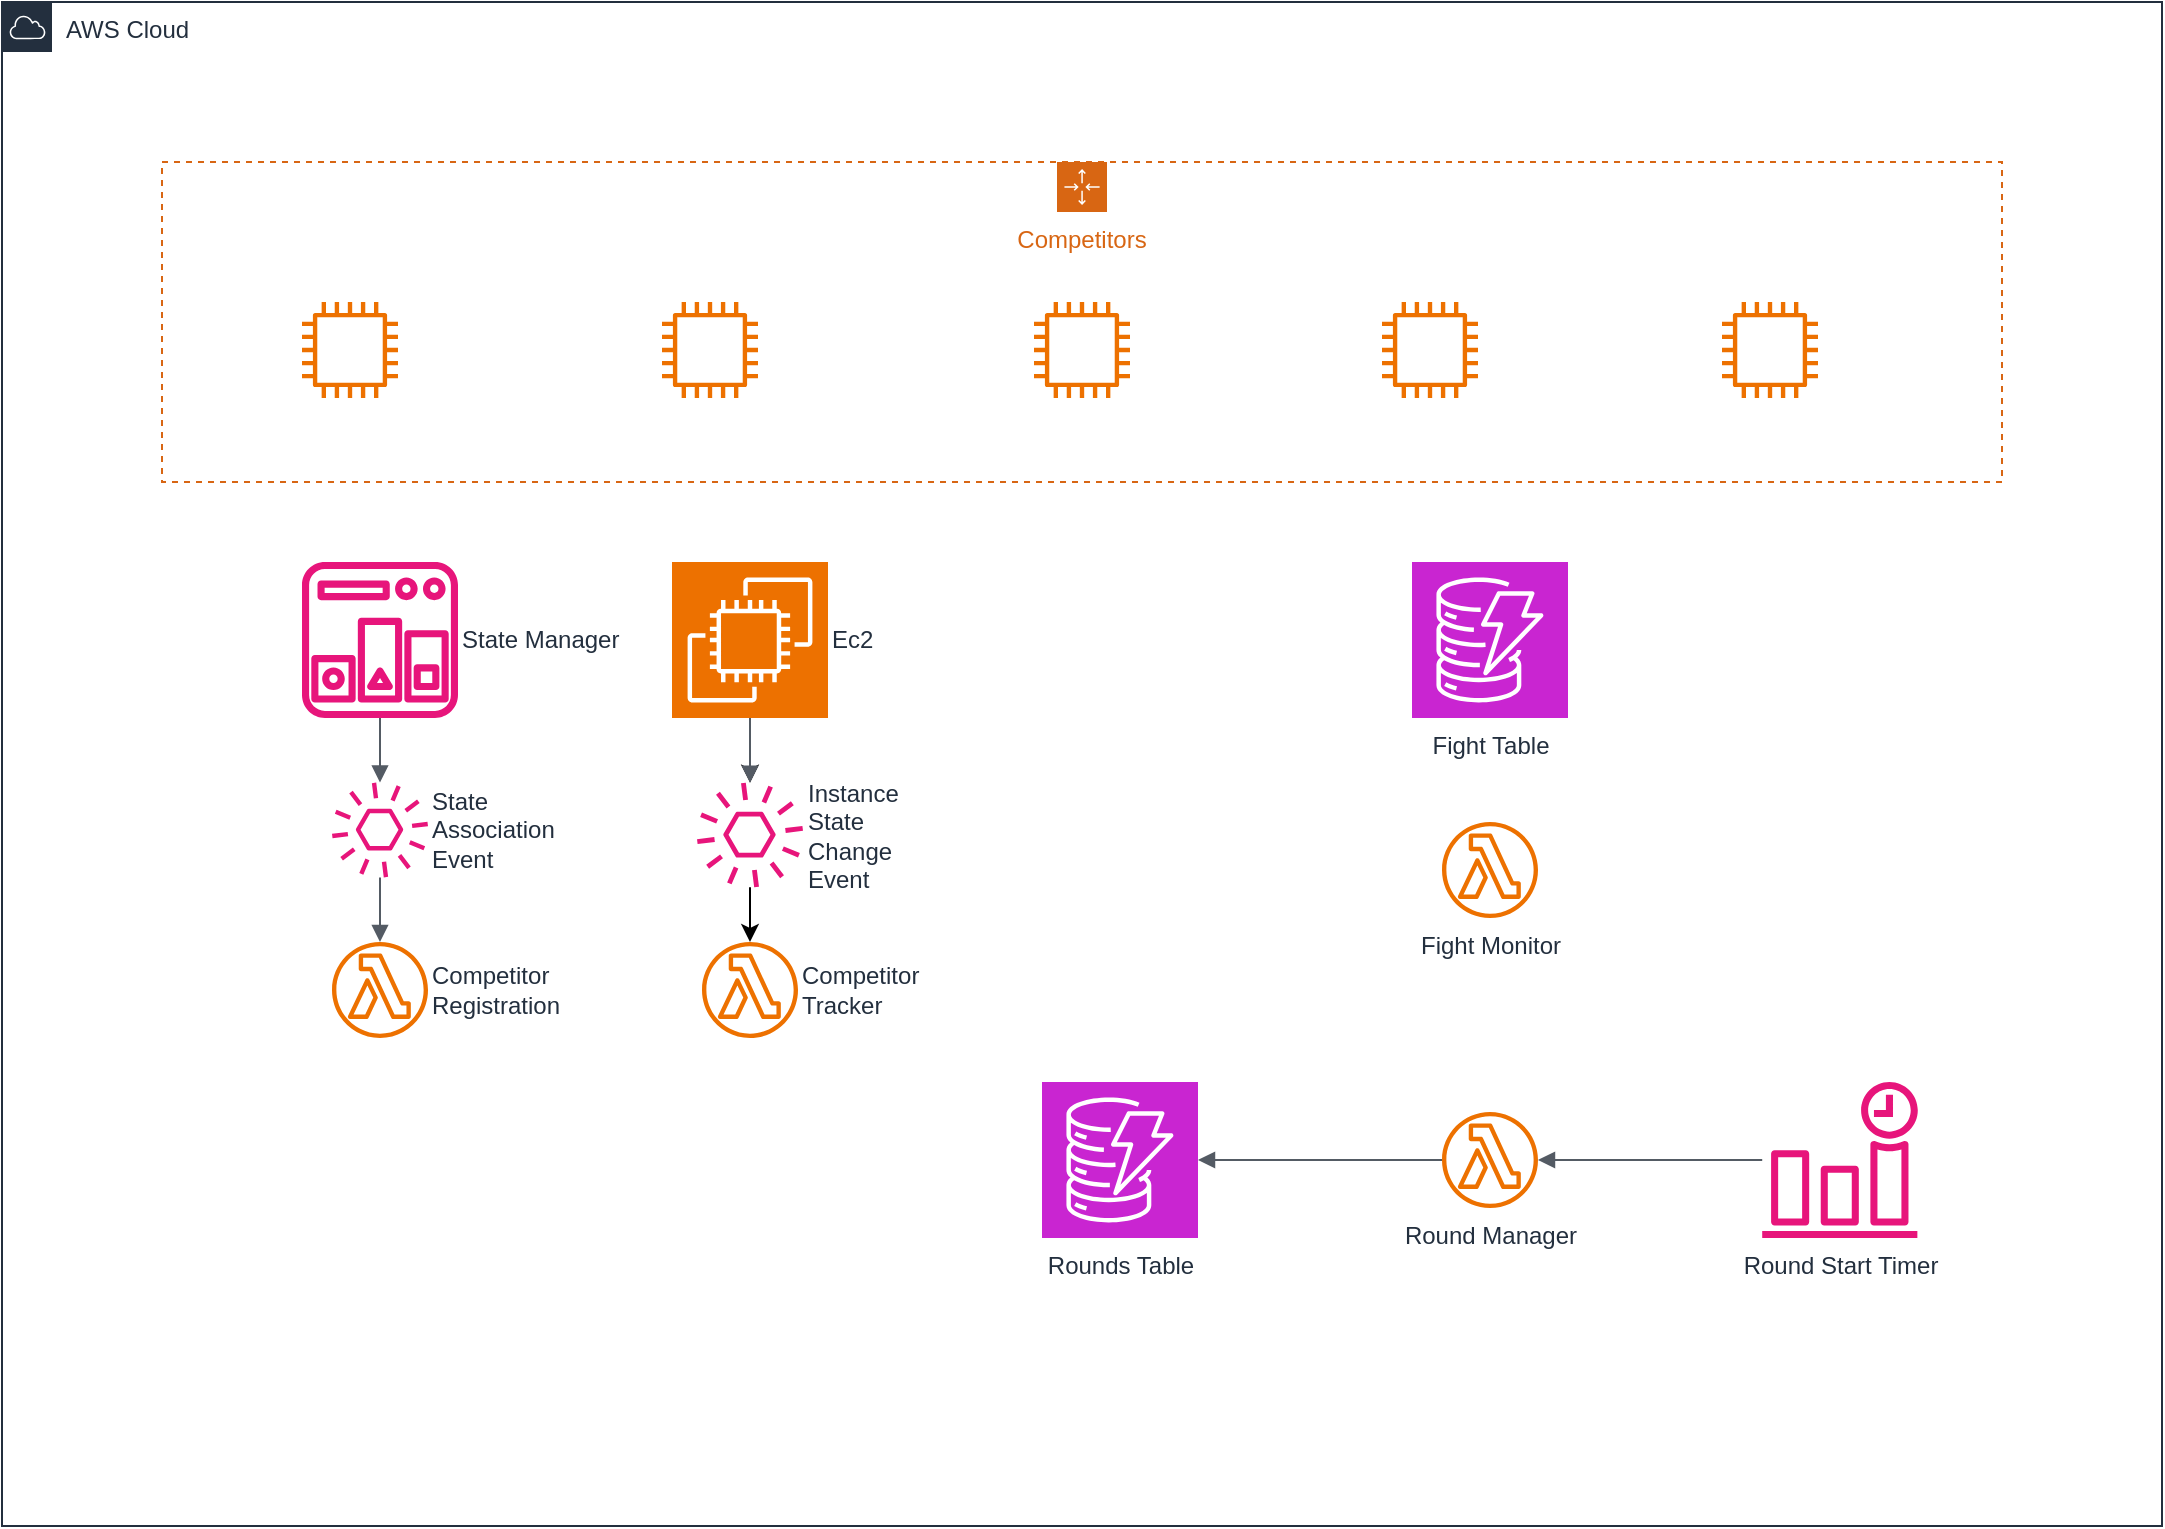 <mxfile version="26.0.10">
  <diagram name="Page-1" id="pfxchOHp-bhJVi5Ow321">
    <mxGraphModel dx="977" dy="568" grid="1" gridSize="10" guides="1" tooltips="1" connect="1" arrows="1" fold="1" page="1" pageScale="1" pageWidth="1169" pageHeight="827" math="0" shadow="0">
      <root>
        <mxCell id="0" />
        <mxCell id="1" parent="0" />
        <mxCell id="iGM-KqZ_t17X9d6v6cXi-1" value="AWS Cloud" style="points=[[0,0],[0.25,0],[0.5,0],[0.75,0],[1,0],[1,0.25],[1,0.5],[1,0.75],[1,1],[0.75,1],[0.5,1],[0.25,1],[0,1],[0,0.75],[0,0.5],[0,0.25]];outlineConnect=0;gradientColor=none;html=1;whiteSpace=wrap;fontSize=12;fontStyle=0;container=1;pointerEvents=0;collapsible=0;recursiveResize=0;shape=mxgraph.aws4.group;grIcon=mxgraph.aws4.group_aws_cloud;strokeColor=#232F3E;fillColor=none;verticalAlign=top;align=left;spacingLeft=30;fontColor=#232F3E;dashed=0;" vertex="1" parent="1">
          <mxGeometry x="40" y="40" width="1080" height="762" as="geometry" />
        </mxCell>
        <mxCell id="iGM-KqZ_t17X9d6v6cXi-2" value="Competitors" style="points=[[0,0],[0.25,0],[0.5,0],[0.75,0],[1,0],[1,0.25],[1,0.5],[1,0.75],[1,1],[0.75,1],[0.5,1],[0.25,1],[0,1],[0,0.75],[0,0.5],[0,0.25]];outlineConnect=0;gradientColor=none;html=1;whiteSpace=wrap;fontSize=12;fontStyle=0;container=1;pointerEvents=0;collapsible=0;recursiveResize=0;shape=mxgraph.aws4.groupCenter;grIcon=mxgraph.aws4.group_auto_scaling_group;grStroke=1;strokeColor=#D86613;fillColor=none;verticalAlign=top;align=center;fontColor=#D86613;dashed=1;spacingTop=25;" vertex="1" parent="iGM-KqZ_t17X9d6v6cXi-1">
          <mxGeometry x="80" y="80" width="920" height="160" as="geometry" />
        </mxCell>
        <mxCell id="iGM-KqZ_t17X9d6v6cXi-3" value="" style="sketch=0;outlineConnect=0;fontColor=#232F3E;gradientColor=none;fillColor=#ED7100;strokeColor=none;dashed=0;verticalLabelPosition=bottom;verticalAlign=top;align=center;html=1;fontSize=12;fontStyle=0;aspect=fixed;pointerEvents=1;shape=mxgraph.aws4.instance2;" vertex="1" parent="iGM-KqZ_t17X9d6v6cXi-2">
          <mxGeometry x="70" y="70" width="48" height="48" as="geometry" />
        </mxCell>
        <mxCell id="iGM-KqZ_t17X9d6v6cXi-4" value="" style="sketch=0;outlineConnect=0;fontColor=#232F3E;gradientColor=none;fillColor=#ED7100;strokeColor=none;dashed=0;verticalLabelPosition=bottom;verticalAlign=top;align=center;html=1;fontSize=12;fontStyle=0;aspect=fixed;pointerEvents=1;shape=mxgraph.aws4.instance2;" vertex="1" parent="iGM-KqZ_t17X9d6v6cXi-2">
          <mxGeometry x="250" y="70" width="48" height="48" as="geometry" />
        </mxCell>
        <mxCell id="iGM-KqZ_t17X9d6v6cXi-5" value="" style="sketch=0;outlineConnect=0;fontColor=#232F3E;gradientColor=none;fillColor=#ED7100;strokeColor=none;dashed=0;verticalLabelPosition=bottom;verticalAlign=top;align=center;html=1;fontSize=12;fontStyle=0;aspect=fixed;pointerEvents=1;shape=mxgraph.aws4.instance2;" vertex="1" parent="iGM-KqZ_t17X9d6v6cXi-2">
          <mxGeometry x="436" y="70" width="48" height="48" as="geometry" />
        </mxCell>
        <mxCell id="iGM-KqZ_t17X9d6v6cXi-6" value="" style="sketch=0;outlineConnect=0;fontColor=#232F3E;gradientColor=none;fillColor=#ED7100;strokeColor=none;dashed=0;verticalLabelPosition=bottom;verticalAlign=top;align=center;html=1;fontSize=12;fontStyle=0;aspect=fixed;pointerEvents=1;shape=mxgraph.aws4.instance2;" vertex="1" parent="iGM-KqZ_t17X9d6v6cXi-2">
          <mxGeometry x="610" y="70" width="48" height="48" as="geometry" />
        </mxCell>
        <mxCell id="iGM-KqZ_t17X9d6v6cXi-7" value="" style="sketch=0;outlineConnect=0;fontColor=#232F3E;gradientColor=none;fillColor=#ED7100;strokeColor=none;dashed=0;verticalLabelPosition=bottom;verticalAlign=top;align=center;html=1;fontSize=12;fontStyle=0;aspect=fixed;pointerEvents=1;shape=mxgraph.aws4.instance2;" vertex="1" parent="iGM-KqZ_t17X9d6v6cXi-2">
          <mxGeometry x="780" y="70" width="48" height="48" as="geometry" />
        </mxCell>
        <mxCell id="iGM-KqZ_t17X9d6v6cXi-8" value="State Manager" style="sketch=0;outlineConnect=0;fontColor=#232F3E;gradientColor=none;fillColor=#E7157B;strokeColor=none;dashed=0;verticalLabelPosition=middle;verticalAlign=middle;align=left;html=1;fontSize=12;fontStyle=0;aspect=fixed;pointerEvents=1;shape=mxgraph.aws4.state_manager;labelPosition=right;" vertex="1" parent="iGM-KqZ_t17X9d6v6cXi-1">
          <mxGeometry x="150" y="280" width="78" height="78" as="geometry" />
        </mxCell>
        <mxCell id="iGM-KqZ_t17X9d6v6cXi-9" value="Round Start Timer" style="sketch=0;outlineConnect=0;fontColor=#232F3E;gradientColor=none;fillColor=#E7157B;strokeColor=none;dashed=0;verticalLabelPosition=bottom;verticalAlign=top;align=center;html=1;fontSize=12;fontStyle=0;aspect=fixed;pointerEvents=1;shape=mxgraph.aws4.event_time_based;" vertex="1" parent="iGM-KqZ_t17X9d6v6cXi-1">
          <mxGeometry x="880" y="540" width="78" height="78" as="geometry" />
        </mxCell>
        <mxCell id="iGM-KqZ_t17X9d6v6cXi-10" value="State Association Event" style="sketch=0;outlineConnect=0;fontColor=#232F3E;gradientColor=none;fillColor=#E7157B;strokeColor=none;dashed=0;verticalLabelPosition=middle;verticalAlign=middle;align=left;html=1;fontSize=12;fontStyle=0;aspect=fixed;pointerEvents=1;shape=mxgraph.aws4.event;labelPosition=right;whiteSpace=wrap;" vertex="1" parent="iGM-KqZ_t17X9d6v6cXi-1">
          <mxGeometry x="165" y="390" width="48" height="48" as="geometry" />
        </mxCell>
        <mxCell id="iGM-KqZ_t17X9d6v6cXi-12" value="Competitor Registration" style="sketch=0;outlineConnect=0;fontColor=#232F3E;gradientColor=none;fillColor=#ED7100;strokeColor=none;dashed=0;verticalLabelPosition=middle;verticalAlign=middle;align=left;html=1;fontSize=12;fontStyle=0;aspect=fixed;pointerEvents=1;shape=mxgraph.aws4.lambda_function;labelPosition=right;whiteSpace=wrap;" vertex="1" parent="iGM-KqZ_t17X9d6v6cXi-1">
          <mxGeometry x="165" y="470" width="48" height="48" as="geometry" />
        </mxCell>
        <mxCell id="iGM-KqZ_t17X9d6v6cXi-13" value="Rounds Table" style="sketch=0;points=[[0,0,0],[0.25,0,0],[0.5,0,0],[0.75,0,0],[1,0,0],[0,1,0],[0.25,1,0],[0.5,1,0],[0.75,1,0],[1,1,0],[0,0.25,0],[0,0.5,0],[0,0.75,0],[1,0.25,0],[1,0.5,0],[1,0.75,0]];outlineConnect=0;fontColor=#232F3E;fillColor=#C925D1;strokeColor=#ffffff;dashed=0;verticalLabelPosition=bottom;verticalAlign=top;align=center;html=1;fontSize=12;fontStyle=0;aspect=fixed;shape=mxgraph.aws4.resourceIcon;resIcon=mxgraph.aws4.dynamodb;" vertex="1" parent="iGM-KqZ_t17X9d6v6cXi-1">
          <mxGeometry x="520" y="540" width="78" height="78" as="geometry" />
        </mxCell>
        <mxCell id="iGM-KqZ_t17X9d6v6cXi-14" value="Round Manager" style="sketch=0;outlineConnect=0;fontColor=#232F3E;gradientColor=none;fillColor=#ED7100;strokeColor=none;dashed=0;verticalLabelPosition=bottom;verticalAlign=top;align=center;html=1;fontSize=12;fontStyle=0;aspect=fixed;pointerEvents=1;shape=mxgraph.aws4.lambda_function;" vertex="1" parent="iGM-KqZ_t17X9d6v6cXi-1">
          <mxGeometry x="720" y="555" width="48" height="48" as="geometry" />
        </mxCell>
        <mxCell id="iGM-KqZ_t17X9d6v6cXi-29" value="" style="edgeStyle=orthogonalEdgeStyle;rounded=0;orthogonalLoop=1;jettySize=auto;html=1;" edge="1" parent="iGM-KqZ_t17X9d6v6cXi-1" source="iGM-KqZ_t17X9d6v6cXi-17" target="iGM-KqZ_t17X9d6v6cXi-18">
          <mxGeometry relative="1" as="geometry" />
        </mxCell>
        <mxCell id="iGM-KqZ_t17X9d6v6cXi-17" value="Ec2" style="sketch=0;points=[[0,0,0],[0.25,0,0],[0.5,0,0],[0.75,0,0],[1,0,0],[0,1,0],[0.25,1,0],[0.5,1,0],[0.75,1,0],[1,1,0],[0,0.25,0],[0,0.5,0],[0,0.75,0],[1,0.25,0],[1,0.5,0],[1,0.75,0]];outlineConnect=0;fontColor=#232F3E;fillColor=#ED7100;strokeColor=#ffffff;dashed=0;verticalLabelPosition=middle;verticalAlign=middle;align=left;html=1;fontSize=12;fontStyle=0;aspect=fixed;shape=mxgraph.aws4.resourceIcon;resIcon=mxgraph.aws4.ec2;labelPosition=right;" vertex="1" parent="iGM-KqZ_t17X9d6v6cXi-1">
          <mxGeometry x="335" y="280" width="78" height="78" as="geometry" />
        </mxCell>
        <mxCell id="iGM-KqZ_t17X9d6v6cXi-18" value="Instance State Change Event" style="sketch=0;outlineConnect=0;fontColor=#232F3E;gradientColor=none;fillColor=#E7157B;strokeColor=none;dashed=0;verticalLabelPosition=middle;verticalAlign=middle;align=left;html=1;fontSize=12;fontStyle=0;aspect=fixed;pointerEvents=1;shape=mxgraph.aws4.event;labelPosition=right;whiteSpace=wrap;" vertex="1" parent="iGM-KqZ_t17X9d6v6cXi-1">
          <mxGeometry x="347.5" y="390" width="53" height="53" as="geometry" />
        </mxCell>
        <mxCell id="iGM-KqZ_t17X9d6v6cXi-19" value="Competitor Tracker" style="sketch=0;outlineConnect=0;fontColor=#232F3E;gradientColor=none;fillColor=#ED7100;strokeColor=none;dashed=0;verticalLabelPosition=middle;verticalAlign=middle;align=left;html=1;fontSize=12;fontStyle=0;aspect=fixed;pointerEvents=1;shape=mxgraph.aws4.lambda_function;labelPosition=right;whiteSpace=wrap;" vertex="1" parent="iGM-KqZ_t17X9d6v6cXi-1">
          <mxGeometry x="350" y="470" width="48" height="48" as="geometry" />
        </mxCell>
        <mxCell id="iGM-KqZ_t17X9d6v6cXi-21" value="Fight Table" style="sketch=0;points=[[0,0,0],[0.25,0,0],[0.5,0,0],[0.75,0,0],[1,0,0],[0,1,0],[0.25,1,0],[0.5,1,0],[0.75,1,0],[1,1,0],[0,0.25,0],[0,0.5,0],[0,0.75,0],[1,0.25,0],[1,0.5,0],[1,0.75,0]];outlineConnect=0;fontColor=#232F3E;fillColor=#C925D1;strokeColor=#ffffff;dashed=0;verticalLabelPosition=bottom;verticalAlign=top;align=center;html=1;fontSize=12;fontStyle=0;aspect=fixed;shape=mxgraph.aws4.resourceIcon;resIcon=mxgraph.aws4.dynamodb;" vertex="1" parent="iGM-KqZ_t17X9d6v6cXi-1">
          <mxGeometry x="705" y="280" width="78" height="78" as="geometry" />
        </mxCell>
        <mxCell id="iGM-KqZ_t17X9d6v6cXi-22" value="Fight Monitor" style="sketch=0;outlineConnect=0;fontColor=#232F3E;gradientColor=none;fillColor=#ED7100;strokeColor=none;dashed=0;verticalLabelPosition=bottom;verticalAlign=top;align=center;html=1;fontSize=12;fontStyle=0;aspect=fixed;pointerEvents=1;shape=mxgraph.aws4.lambda_function;" vertex="1" parent="iGM-KqZ_t17X9d6v6cXi-1">
          <mxGeometry x="720" y="410" width="48" height="48" as="geometry" />
        </mxCell>
        <mxCell id="iGM-KqZ_t17X9d6v6cXi-25" value="" style="edgeStyle=orthogonalEdgeStyle;html=1;endArrow=none;elbow=vertical;startArrow=block;startFill=1;strokeColor=#545B64;rounded=0;" edge="1" parent="iGM-KqZ_t17X9d6v6cXi-1" source="iGM-KqZ_t17X9d6v6cXi-14" target="iGM-KqZ_t17X9d6v6cXi-9">
          <mxGeometry width="100" relative="1" as="geometry">
            <mxPoint x="490" y="470" as="sourcePoint" />
            <mxPoint x="590" y="470" as="targetPoint" />
          </mxGeometry>
        </mxCell>
        <mxCell id="iGM-KqZ_t17X9d6v6cXi-27" value="" style="edgeStyle=orthogonalEdgeStyle;html=1;endArrow=none;elbow=vertical;startArrow=block;startFill=1;strokeColor=#545B64;rounded=0;" edge="1" parent="iGM-KqZ_t17X9d6v6cXi-1" source="iGM-KqZ_t17X9d6v6cXi-13" target="iGM-KqZ_t17X9d6v6cXi-14">
          <mxGeometry width="100" relative="1" as="geometry">
            <mxPoint x="778" y="589" as="sourcePoint" />
            <mxPoint x="890" y="589" as="targetPoint" />
          </mxGeometry>
        </mxCell>
        <mxCell id="iGM-KqZ_t17X9d6v6cXi-28" value="" style="edgeStyle=orthogonalEdgeStyle;html=1;endArrow=none;elbow=vertical;startArrow=block;startFill=1;strokeColor=#545B64;rounded=0;" edge="1" parent="iGM-KqZ_t17X9d6v6cXi-1" source="iGM-KqZ_t17X9d6v6cXi-18" target="iGM-KqZ_t17X9d6v6cXi-17">
          <mxGeometry width="100" relative="1" as="geometry">
            <mxPoint x="608" y="589" as="sourcePoint" />
            <mxPoint x="730" y="589" as="targetPoint" />
          </mxGeometry>
        </mxCell>
        <mxCell id="iGM-KqZ_t17X9d6v6cXi-30" value="" style="edgeStyle=orthogonalEdgeStyle;rounded=0;orthogonalLoop=1;jettySize=auto;html=1;" edge="1" parent="iGM-KqZ_t17X9d6v6cXi-1" source="iGM-KqZ_t17X9d6v6cXi-18" target="iGM-KqZ_t17X9d6v6cXi-19">
          <mxGeometry relative="1" as="geometry">
            <mxPoint x="384" y="368" as="sourcePoint" />
            <mxPoint x="384" y="420" as="targetPoint" />
          </mxGeometry>
        </mxCell>
        <mxCell id="iGM-KqZ_t17X9d6v6cXi-31" value="" style="edgeStyle=orthogonalEdgeStyle;html=1;endArrow=none;elbow=vertical;startArrow=block;startFill=1;strokeColor=#545B64;rounded=0;" edge="1" parent="iGM-KqZ_t17X9d6v6cXi-1" source="iGM-KqZ_t17X9d6v6cXi-10" target="iGM-KqZ_t17X9d6v6cXi-8">
          <mxGeometry width="100" relative="1" as="geometry">
            <mxPoint x="384" y="420" as="sourcePoint" />
            <mxPoint x="384" y="368" as="targetPoint" />
          </mxGeometry>
        </mxCell>
        <mxCell id="iGM-KqZ_t17X9d6v6cXi-32" value="" style="edgeStyle=orthogonalEdgeStyle;html=1;endArrow=none;elbow=vertical;startArrow=block;startFill=1;strokeColor=#545B64;rounded=0;" edge="1" parent="iGM-KqZ_t17X9d6v6cXi-1" source="iGM-KqZ_t17X9d6v6cXi-12" target="iGM-KqZ_t17X9d6v6cXi-10">
          <mxGeometry width="100" relative="1" as="geometry">
            <mxPoint x="199" y="420" as="sourcePoint" />
            <mxPoint x="199" y="368" as="targetPoint" />
          </mxGeometry>
        </mxCell>
      </root>
    </mxGraphModel>
  </diagram>
</mxfile>

